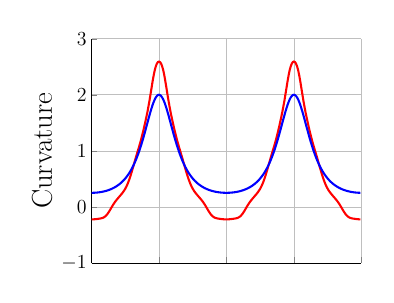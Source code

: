 \begin{tikzpicture}[scale=0.5]

\begin{axis}[
  xmin = 0,
  xmax = 6.283,
  ymin = -1,
  ymax = 3,
  xtick = {0,1.571,3.142,4.712,6.283},
  xticklabels = {},
  ytick = {-1,0,1,2,3},
  yticklabels = {\Large$-1$,\Large$0$,\Large$1$,\Large$2$,\Large$3$},
  ylabel = {\huge Curvature},
  axis y line* = left,
  axis x line* = bottom,
  grid,
%  legend entries = {$\kappa$,$\tilde{\kappa}$},
%  legend style={at={(0.6,1.1)}, anchor=north west},
%  label style = {draw=none,font=\small},
%  legend cell align = left, 
  ]

\addplot [mark=none,red,line width=1.5] table{
0.0e+00 -2.239e-01
2.454e-02 -2.233e-01
4.909e-02 -2.23e-01
7.363e-02 -2.215e-01
9.818e-02 -2.201e-01
1.227e-01 -2.176e-01
1.473e-01 -2.152e-01
1.718e-01 -2.122e-01
1.964e-01 -2.094e-01
2.209e-01 -2.058e-01
2.454e-01 -2.01e-01
2.7e-01 -1.94e-01
2.945e-01 -1.841e-01
3.191e-01 -1.704e-01
3.436e-01 -1.525e-01
3.682e-01 -1.3e-01
3.927e-01 -1.036e-01
4.172e-01 -7.378e-02
4.418e-01 -4.207e-02
4.663e-01 -9.642e-03
4.909e-01 2.199e-02
5.154e-01 5.209e-02
5.4e-01 7.983e-02
5.645e-01 1.055e-01
5.891e-01 1.291e-01
6.136e-01 1.516e-01
6.381e-01 1.735e-01
6.627e-01 1.954e-01
6.872e-01 2.174e-01
7.118e-01 2.404e-01
7.363e-01 2.649e-01
7.609e-01 2.921e-01
7.854e-01 3.23e-01
8.099e-01 3.586e-01
8.345e-01 3.996e-01
8.59e-01 4.46e-01
8.836e-01 4.979e-01
9.081e-01 5.546e-01
9.327e-01 6.157e-01
9.572e-01 6.797e-01
9.818e-01 7.455e-01
1.006e+00 8.116e-01
1.031e+00 8.77e-01
1.055e+00 9.407e-01
1.08e+00 1.004e+00
1.105e+00 1.066e+00
1.129e+00 1.131e+00
1.154e+00 1.199e+00
1.178e+00 1.273e+00
1.203e+00 1.349e+00
1.227e+00 1.43e+00
1.252e+00 1.513e+00
1.276e+00 1.6e+00
1.301e+00 1.691e+00
1.325e+00 1.79e+00
1.35e+00 1.896e+00
1.374e+00 2.011e+00
1.399e+00 2.128e+00
1.423e+00 2.244e+00
1.448e+00 2.35e+00
1.473e+00 2.44e+00
1.497e+00 2.508e+00
1.522e+00 2.556e+00
1.546e+00 2.583e+00
1.571e+00 2.592e+00
1.595e+00 2.583e+00
1.62e+00 2.556e+00
1.644e+00 2.508e+00
1.669e+00 2.44e+00
1.694e+00 2.35e+00
1.718e+00 2.244e+00
1.743e+00 2.128e+00
1.767e+00 2.011e+00
1.792e+00 1.896e+00
1.816e+00 1.79e+00
1.841e+00 1.691e+00
1.865e+00 1.6e+00
1.89e+00 1.513e+00
1.914e+00 1.43e+00
1.939e+00 1.349e+00
1.964e+00 1.273e+00
1.988e+00 1.199e+00
2.013e+00 1.131e+00
2.037e+00 1.066e+00
2.062e+00 1.004e+00
2.086e+00 9.407e-01
2.111e+00 8.77e-01
2.135e+00 8.116e-01
2.16e+00 7.455e-01
2.184e+00 6.797e-01
2.209e+00 6.157e-01
2.233e+00 5.546e-01
2.258e+00 4.979e-01
2.283e+00 4.46e-01
2.307e+00 3.996e-01
2.332e+00 3.586e-01
2.356e+00 3.23e-01
2.381e+00 2.921e-01
2.405e+00 2.649e-01
2.43e+00 2.404e-01
2.454e+00 2.174e-01
2.479e+00 1.954e-01
2.503e+00 1.735e-01
2.528e+00 1.516e-01
2.553e+00 1.291e-01
2.577e+00 1.055e-01
2.602e+00 7.983e-02
2.626e+00 5.209e-02
2.651e+00 2.199e-02
2.675e+00 -9.642e-03
2.7e+00 -4.207e-02
2.724e+00 -7.378e-02
2.749e+00 -1.036e-01
2.773e+00 -1.3e-01
2.798e+00 -1.525e-01
2.822e+00 -1.704e-01
2.847e+00 -1.841e-01
2.872e+00 -1.94e-01
2.896e+00 -2.01e-01
2.921e+00 -2.058e-01
2.945e+00 -2.094e-01
2.97e+00 -2.122e-01
2.994e+00 -2.152e-01
3.019e+00 -2.176e-01
3.043e+00 -2.201e-01
3.068e+00 -2.215e-01
3.092e+00 -2.23e-01
3.117e+00 -2.233e-01
3.142e+00 -2.239e-01
3.166e+00 -2.233e-01
3.191e+00 -2.23e-01
3.215e+00 -2.215e-01
3.24e+00 -2.201e-01
3.264e+00 -2.176e-01
3.289e+00 -2.152e-01
3.313e+00 -2.122e-01
3.338e+00 -2.094e-01
3.362e+00 -2.058e-01
3.387e+00 -2.01e-01
3.412e+00 -1.94e-01
3.436e+00 -1.841e-01
3.461e+00 -1.704e-01
3.485e+00 -1.525e-01
3.51e+00 -1.3e-01
3.534e+00 -1.036e-01
3.559e+00 -7.378e-02
3.583e+00 -4.207e-02
3.608e+00 -9.642e-03
3.632e+00 2.199e-02
3.657e+00 5.209e-02
3.682e+00 7.983e-02
3.706e+00 1.055e-01
3.731e+00 1.291e-01
3.755e+00 1.516e-01
3.78e+00 1.735e-01
3.804e+00 1.954e-01
3.829e+00 2.174e-01
3.853e+00 2.404e-01
3.878e+00 2.649e-01
3.902e+00 2.921e-01
3.927e+00 3.23e-01
3.951e+00 3.586e-01
3.976e+00 3.996e-01
4.001e+00 4.46e-01
4.025e+00 4.979e-01
4.05e+00 5.546e-01
4.074e+00 6.157e-01
4.099e+00 6.797e-01
4.123e+00 7.455e-01
4.148e+00 8.116e-01
4.172e+00 8.77e-01
4.197e+00 9.407e-01
4.221e+00 1.004e+00
4.246e+00 1.066e+00
4.271e+00 1.131e+00
4.295e+00 1.199e+00
4.32e+00 1.273e+00
4.344e+00 1.349e+00
4.369e+00 1.43e+00
4.393e+00 1.513e+00
4.418e+00 1.6e+00
4.442e+00 1.691e+00
4.467e+00 1.79e+00
4.492e+00 1.896e+00
4.516e+00 2.011e+00
4.541e+00 2.128e+00
4.565e+00 2.244e+00
4.59e+00 2.35e+00
4.614e+00 2.44e+00
4.639e+00 2.508e+00
4.663e+00 2.556e+00
4.688e+00 2.583e+00
4.712e+00 2.592e+00
4.737e+00 2.583e+00
4.761e+00 2.556e+00
4.786e+00 2.508e+00
4.811e+00 2.44e+00
4.835e+00 2.35e+00
4.86e+00 2.244e+00
4.884e+00 2.128e+00
4.909e+00 2.011e+00
4.933e+00 1.896e+00
4.958e+00 1.79e+00
4.982e+00 1.691e+00
5.007e+00 1.6e+00
5.032e+00 1.513e+00
5.056e+00 1.43e+00
5.08e+00 1.349e+00
5.105e+00 1.273e+00
5.13e+00 1.199e+00
5.154e+00 1.131e+00
5.179e+00 1.066e+00
5.203e+00 1.004e+00
5.228e+00 9.407e-01
5.252e+00 8.77e-01
5.277e+00 8.116e-01
5.301e+00 7.455e-01
5.326e+00 6.797e-01
5.351e+00 6.157e-01
5.375e+00 5.546e-01
5.4e+00 4.979e-01
5.424e+00 4.46e-01
5.449e+00 3.996e-01
5.473e+00 3.586e-01
5.498e+00 3.23e-01
5.522e+00 2.921e-01
5.547e+00 2.649e-01
5.571e+00 2.404e-01
5.596e+00 2.174e-01
5.62e+00 1.954e-01
5.645e+00 1.735e-01
5.67e+00 1.516e-01
5.694e+00 1.291e-01
5.719e+00 1.055e-01
5.743e+00 7.983e-02
5.768e+00 5.209e-02
5.792e+00 2.199e-02
5.817e+00 -9.642e-03
5.841e+00 -4.207e-02
5.866e+00 -7.378e-02
5.891e+00 -1.036e-01
5.915e+00 -1.3e-01
5.94e+00 -1.525e-01
5.964e+00 -1.704e-01
5.989e+00 -1.841e-01
6.013e+00 -1.94e-01
6.038e+00 -2.01e-01
6.062e+00 -2.058e-01
6.087e+00 -2.094e-01
6.111e+00 -2.122e-01
6.136e+00 -2.152e-01
6.16e+00 -2.176e-01
6.185e+00 -2.201e-01
6.21e+00 -2.215e-01
6.234e+00 -2.23e-01
6.259e+00 -2.233e-01
};

\addplot [mark=none,blue,line width=1.5] table{
0.0e+00 2.5e-01
2.454e-02 2.502e-01
4.909e-02 2.507e-01
7.363e-02 2.515e-01
9.818e-02 2.527e-01
1.227e-01 2.543e-01
1.473e-01 2.562e-01
1.718e-01 2.584e-01
1.964e-01 2.611e-01
2.209e-01 2.641e-01
2.454e-01 2.676e-01
2.7e-01 2.714e-01
2.945e-01 2.757e-01
3.191e-01 2.805e-01
3.436e-01 2.857e-01
3.682e-01 2.914e-01
3.927e-01 2.977e-01
4.172e-01 3.045e-01
4.418e-01 3.119e-01
4.663e-01 3.199e-01
4.909e-01 3.286e-01
5.154e-01 3.381e-01
5.4e-01 3.482e-01
5.645e-01 3.592e-01
5.891e-01 3.711e-01
6.136e-01 3.839e-01
6.381e-01 3.977e-01
6.627e-01 4.125e-01
6.872e-01 4.286e-01
7.118e-01 4.458e-01
7.363e-01 4.644e-01
7.609e-01 4.844e-01
7.854e-01 5.06e-01
8.099e-01 5.292e-01
8.345e-01 5.541e-01
8.59e-01 5.81e-01
8.836e-01 6.098e-01
9.081e-01 6.409e-01
9.327e-01 6.742e-01
9.572e-01 7.099e-01
9.818e-01 7.483e-01
1.006e+00 7.893e-01
1.031e+00 8.331e-01
1.055e+00 8.798e-01
1.08e+00 9.295e-01
1.105e+00 9.823e-01
1.129e+00 1.038e+00
1.154e+00 1.097e+00
1.178e+00 1.158e+00
1.203e+00 1.222e+00
1.227e+00 1.289e+00
1.252e+00 1.357e+00
1.276e+00 1.426e+00
1.301e+00 1.496e+00
1.325e+00 1.566e+00
1.35e+00 1.635e+00
1.374e+00 1.701e+00
1.399e+00 1.763e+00
1.423e+00 1.821e+00
1.448e+00 1.872e+00
1.473e+00 1.917e+00
1.497e+00 1.952e+00
1.522e+00 1.978e+00
1.546e+00 1.995e+00
1.571e+00 2.0e+00
1.595e+00 1.995e+00
1.62e+00 1.978e+00
1.644e+00 1.952e+00
1.669e+00 1.917e+00
1.694e+00 1.872e+00
1.718e+00 1.821e+00
1.743e+00 1.763e+00
1.767e+00 1.701e+00
1.792e+00 1.635e+00
1.816e+00 1.566e+00
1.841e+00 1.496e+00
1.865e+00 1.426e+00
1.89e+00 1.357e+00
1.914e+00 1.289e+00
1.939e+00 1.222e+00
1.964e+00 1.158e+00
1.988e+00 1.097e+00
2.013e+00 1.038e+00
2.037e+00 9.823e-01
2.062e+00 9.295e-01
2.086e+00 8.798e-01
2.111e+00 8.331e-01
2.135e+00 7.893e-01
2.16e+00 7.483e-01
2.184e+00 7.099e-01
2.209e+00 6.742e-01
2.233e+00 6.409e-01
2.258e+00 6.098e-01
2.283e+00 5.81e-01
2.307e+00 5.541e-01
2.332e+00 5.292e-01
2.356e+00 5.06e-01
2.381e+00 4.844e-01
2.405e+00 4.644e-01
2.43e+00 4.458e-01
2.454e+00 4.286e-01
2.479e+00 4.125e-01
2.503e+00 3.977e-01
2.528e+00 3.839e-01
2.553e+00 3.711e-01
2.577e+00 3.592e-01
2.602e+00 3.482e-01
2.626e+00 3.381e-01
2.651e+00 3.286e-01
2.675e+00 3.199e-01
2.7e+00 3.119e-01
2.724e+00 3.045e-01
2.749e+00 2.977e-01
2.773e+00 2.914e-01
2.798e+00 2.857e-01
2.822e+00 2.805e-01
2.847e+00 2.757e-01
2.872e+00 2.714e-01
2.896e+00 2.676e-01
2.921e+00 2.641e-01
2.945e+00 2.611e-01
2.97e+00 2.584e-01
2.994e+00 2.562e-01
3.019e+00 2.543e-01
3.043e+00 2.527e-01
3.068e+00 2.515e-01
3.092e+00 2.507e-01
3.117e+00 2.502e-01
3.142e+00 2.5e-01
3.166e+00 2.502e-01
3.191e+00 2.507e-01
3.215e+00 2.515e-01
3.24e+00 2.527e-01
3.264e+00 2.543e-01
3.289e+00 2.562e-01
3.313e+00 2.584e-01
3.338e+00 2.611e-01
3.362e+00 2.641e-01
3.387e+00 2.676e-01
3.412e+00 2.714e-01
3.436e+00 2.757e-01
3.461e+00 2.805e-01
3.485e+00 2.857e-01
3.51e+00 2.914e-01
3.534e+00 2.977e-01
3.559e+00 3.045e-01
3.583e+00 3.119e-01
3.608e+00 3.199e-01
3.632e+00 3.286e-01
3.657e+00 3.381e-01
3.682e+00 3.482e-01
3.706e+00 3.592e-01
3.731e+00 3.711e-01
3.755e+00 3.839e-01
3.78e+00 3.977e-01
3.804e+00 4.125e-01
3.829e+00 4.286e-01
3.853e+00 4.458e-01
3.878e+00 4.644e-01
3.902e+00 4.844e-01
3.927e+00 5.06e-01
3.951e+00 5.292e-01
3.976e+00 5.541e-01
4.001e+00 5.81e-01
4.025e+00 6.098e-01
4.05e+00 6.409e-01
4.074e+00 6.742e-01
4.099e+00 7.099e-01
4.123e+00 7.483e-01
4.148e+00 7.893e-01
4.172e+00 8.331e-01
4.197e+00 8.798e-01
4.221e+00 9.295e-01
4.246e+00 9.823e-01
4.271e+00 1.038e+00
4.295e+00 1.097e+00
4.32e+00 1.158e+00
4.344e+00 1.222e+00
4.369e+00 1.289e+00
4.393e+00 1.357e+00
4.418e+00 1.426e+00
4.442e+00 1.496e+00
4.467e+00 1.566e+00
4.492e+00 1.635e+00
4.516e+00 1.701e+00
4.541e+00 1.763e+00
4.565e+00 1.821e+00
4.59e+00 1.872e+00
4.614e+00 1.917e+00
4.639e+00 1.952e+00
4.663e+00 1.978e+00
4.688e+00 1.995e+00
4.712e+00 2.0e+00
4.737e+00 1.995e+00
4.761e+00 1.978e+00
4.786e+00 1.952e+00
4.811e+00 1.917e+00
4.835e+00 1.872e+00
4.86e+00 1.821e+00
4.884e+00 1.763e+00
4.909e+00 1.701e+00
4.933e+00 1.635e+00
4.958e+00 1.566e+00
4.982e+00 1.496e+00
5.007e+00 1.426e+00
5.032e+00 1.357e+00
5.056e+00 1.289e+00
5.08e+00 1.222e+00
5.105e+00 1.158e+00
5.13e+00 1.097e+00
5.154e+00 1.038e+00
5.179e+00 9.823e-01
5.203e+00 9.295e-01
5.228e+00 8.798e-01
5.252e+00 8.331e-01
5.277e+00 7.893e-01
5.301e+00 7.483e-01
5.326e+00 7.099e-01
5.351e+00 6.742e-01
5.375e+00 6.409e-01
5.4e+00 6.098e-01
5.424e+00 5.81e-01
5.449e+00 5.541e-01
5.473e+00 5.292e-01
5.498e+00 5.06e-01
5.522e+00 4.844e-01
5.547e+00 4.644e-01
5.571e+00 4.458e-01
5.596e+00 4.286e-01
5.62e+00 4.125e-01
5.645e+00 3.977e-01
5.67e+00 3.839e-01
5.694e+00 3.711e-01
5.719e+00 3.592e-01
5.743e+00 3.482e-01
5.768e+00 3.381e-01
5.792e+00 3.286e-01
5.817e+00 3.199e-01
5.841e+00 3.119e-01
5.866e+00 3.045e-01
5.891e+00 2.977e-01
5.915e+00 2.914e-01
5.94e+00 2.857e-01
5.964e+00 2.805e-01
5.989e+00 2.757e-01
6.013e+00 2.714e-01
6.038e+00 2.676e-01
6.062e+00 2.641e-01
6.087e+00 2.611e-01
6.111e+00 2.584e-01
6.136e+00 2.562e-01
6.16e+00 2.543e-01
6.185e+00 2.527e-01
6.21e+00 2.515e-01
6.234e+00 2.507e-01
6.259e+00 2.502e-01
};

\end{axis}

\end{tikzpicture}



